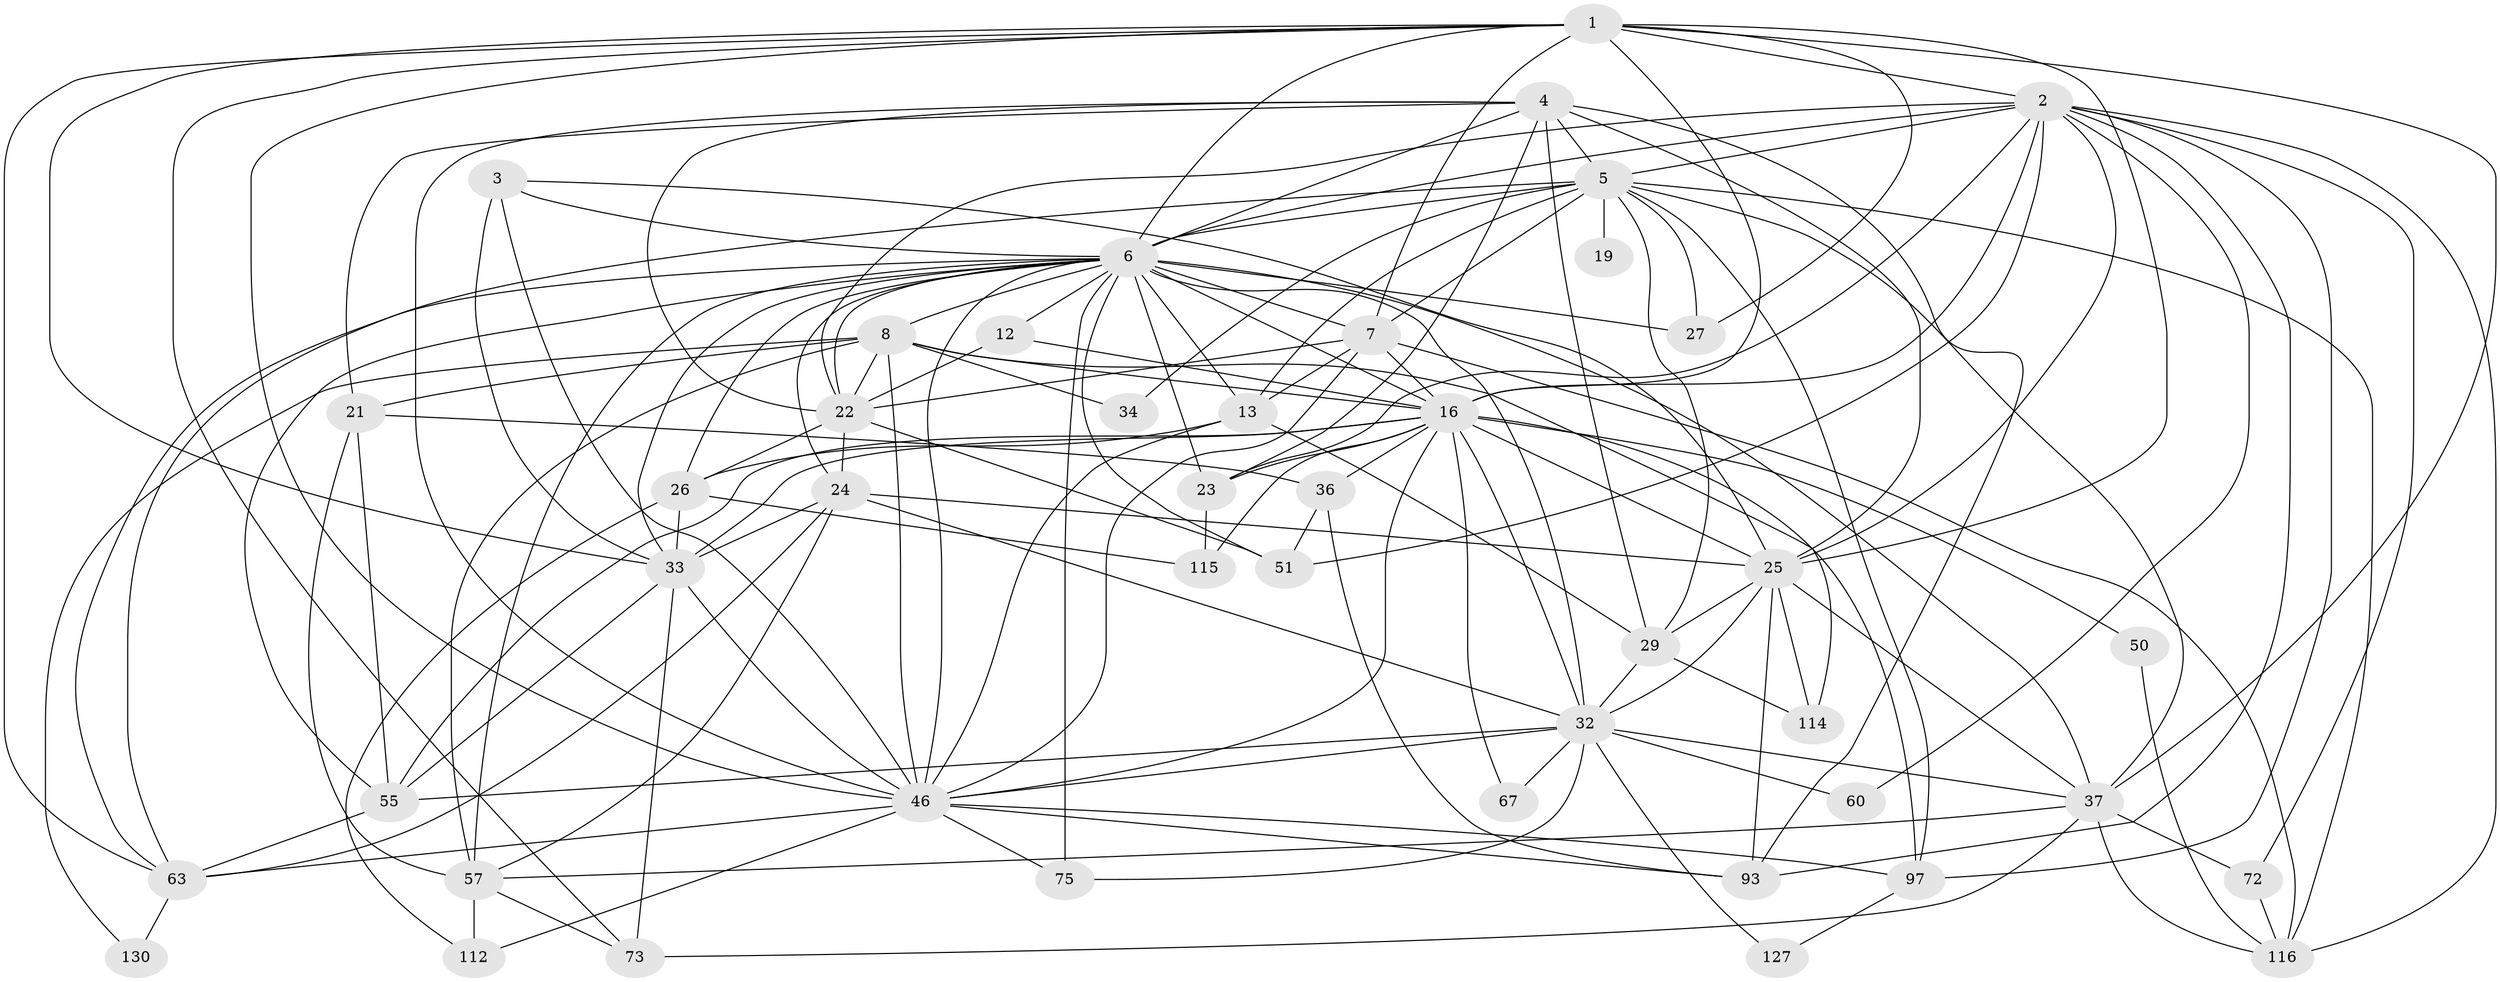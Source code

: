 // original degree distribution, {4: 0.2158273381294964, 3: 0.35251798561151076, 6: 0.07194244604316546, 5: 0.1510791366906475, 2: 0.1223021582733813, 9: 0.014388489208633094, 7: 0.05755395683453238, 8: 0.014388489208633094}
// Generated by graph-tools (version 1.1) at 2025/18/03/04/25 18:18:39]
// undirected, 44 vertices, 145 edges
graph export_dot {
graph [start="1"]
  node [color=gray90,style=filled];
  1 [super="+85+10+43"];
  2 [super="+100+9"];
  3 [super="+61"];
  4 [super="+54+20+96"];
  5 [super="+14+18+108"];
  6 [super="+48+11+35+31"];
  7 [super="+39+15"];
  8 [super="+40"];
  12 [super="+101"];
  13 [super="+90"];
  16 [super="+52+17+81"];
  19;
  21 [super="+76"];
  22 [super="+68+41"];
  23 [super="+69"];
  24 [super="+64+105"];
  25 [super="+28+133+38+124+92"];
  26 [super="+125+44"];
  27 [super="+66"];
  29 [super="+42"];
  32 [super="+49+139+83+89"];
  33 [super="+58+47"];
  34;
  36 [super="+74"];
  37 [super="+132+91"];
  46 [super="+65+62+53"];
  50;
  51 [super="+82"];
  55 [super="+78"];
  57 [super="+95"];
  60;
  63 [super="+117+128"];
  67;
  72 [super="+94"];
  73;
  75 [super="+84"];
  93 [super="+134"];
  97 [super="+106"];
  112 [super="+126"];
  114;
  115;
  116 [super="+136"];
  127;
  130;
  1 -- 27;
  1 -- 2;
  1 -- 37;
  1 -- 6;
  1 -- 7;
  1 -- 46;
  1 -- 25 [weight=2];
  1 -- 16;
  1 -- 63;
  1 -- 73;
  1 -- 33;
  2 -- 51;
  2 -- 72;
  2 -- 97;
  2 -- 16 [weight=3];
  2 -- 116;
  2 -- 22;
  2 -- 23;
  2 -- 60;
  2 -- 25 [weight=2];
  2 -- 5;
  2 -- 93;
  2 -- 6;
  3 -- 25;
  3 -- 6;
  3 -- 46;
  3 -- 33;
  4 -- 93;
  4 -- 46 [weight=2];
  4 -- 23;
  4 -- 25 [weight=3];
  4 -- 21;
  4 -- 22;
  4 -- 29 [weight=2];
  4 -- 5;
  4 -- 6;
  5 -- 34;
  5 -- 7 [weight=2];
  5 -- 37 [weight=2];
  5 -- 63;
  5 -- 6 [weight=2];
  5 -- 19 [weight=2];
  5 -- 116 [weight=2];
  5 -- 27;
  5 -- 29;
  5 -- 97;
  5 -- 13;
  6 -- 33;
  6 -- 75;
  6 -- 12;
  6 -- 22;
  6 -- 23 [weight=2];
  6 -- 24;
  6 -- 27 [weight=2];
  6 -- 8;
  6 -- 51;
  6 -- 37;
  6 -- 32;
  6 -- 7;
  6 -- 57;
  6 -- 63;
  6 -- 13 [weight=4];
  6 -- 55;
  6 -- 26 [weight=2];
  6 -- 46;
  6 -- 16;
  7 -- 16 [weight=3];
  7 -- 46;
  7 -- 116;
  7 -- 13;
  7 -- 22;
  8 -- 46;
  8 -- 34;
  8 -- 130;
  8 -- 114;
  8 -- 57;
  8 -- 21;
  8 -- 16;
  8 -- 22;
  12 -- 22;
  12 -- 16;
  13 -- 29;
  13 -- 46;
  13 -- 26;
  16 -- 97 [weight=2];
  16 -- 115;
  16 -- 25 [weight=2];
  16 -- 32 [weight=2];
  16 -- 50;
  16 -- 55;
  16 -- 33;
  16 -- 67;
  16 -- 36;
  16 -- 23;
  16 -- 46 [weight=2];
  21 -- 36;
  21 -- 55;
  21 -- 57;
  22 -- 51;
  22 -- 26 [weight=2];
  22 -- 24;
  23 -- 115;
  24 -- 32;
  24 -- 33 [weight=2];
  24 -- 25 [weight=2];
  24 -- 57;
  24 -- 63;
  25 -- 32 [weight=2];
  25 -- 114;
  25 -- 29;
  25 -- 37;
  25 -- 93;
  26 -- 115;
  26 -- 112;
  26 -- 33 [weight=2];
  29 -- 32;
  29 -- 114;
  32 -- 127;
  32 -- 37;
  32 -- 55;
  32 -- 60;
  32 -- 67;
  32 -- 46;
  32 -- 75;
  33 -- 73;
  33 -- 55;
  33 -- 46;
  36 -- 51;
  36 -- 93;
  37 -- 72;
  37 -- 116;
  37 -- 73;
  37 -- 57;
  46 -- 63 [weight=2];
  46 -- 112;
  46 -- 93;
  46 -- 97;
  46 -- 75;
  50 -- 116;
  55 -- 63;
  57 -- 73;
  57 -- 112;
  63 -- 130;
  72 -- 116 [weight=2];
  97 -- 127;
}
